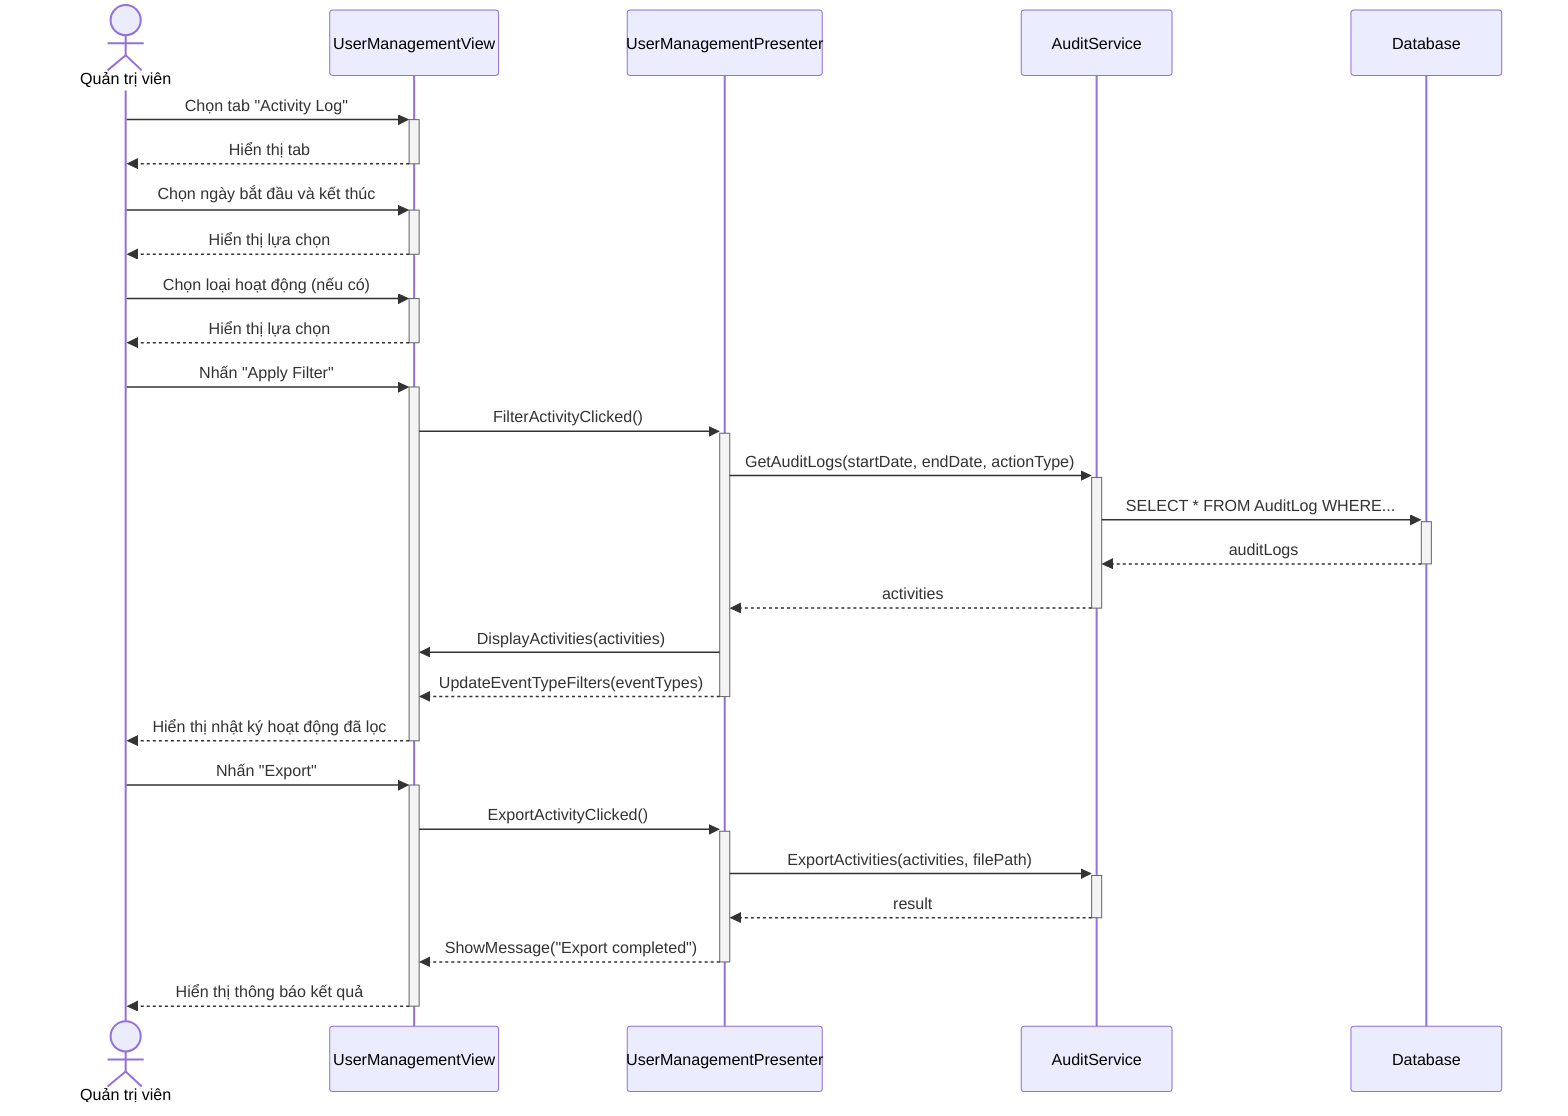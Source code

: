 sequenceDiagram
    actor Admin as Quản trị viên
    participant UI as UserManagementView
    participant Presenter as UserManagementPresenter
    participant Service as AuditService
    participant DB as Database
    
    Admin->>+UI: Chọn tab "Activity Log"
    UI-->>-Admin: Hiển thị tab
    
    Admin->>+UI: Chọn ngày bắt đầu và kết thúc
    UI-->>-Admin: Hiển thị lựa chọn
    
    Admin->>+UI: Chọn loại hoạt động (nếu có)
    UI-->>-Admin: Hiển thị lựa chọn
    
    Admin->>+UI: Nhấn "Apply Filter"
    UI->>+Presenter: FilterActivityClicked()
    Presenter->>+Service: GetAuditLogs(startDate, endDate, actionType)
    Service->>+DB: SELECT * FROM AuditLog WHERE...
    DB-->>-Service: auditLogs
    Service-->>-Presenter: activities
    Presenter->>UI: DisplayActivities(activities)
    Presenter-->>-UI: UpdateEventTypeFilters(eventTypes)
    UI-->>-Admin: Hiển thị nhật ký hoạt động đã lọc
    
    Admin->>+UI: Nhấn "Export"
    UI->>+Presenter: ExportActivityClicked()
    Presenter->>+Service: ExportActivities(activities, filePath)
    Service-->>-Presenter: result
    Presenter-->>-UI: ShowMessage("Export completed")
    UI-->>-Admin: Hiển thị thông báo kết quả